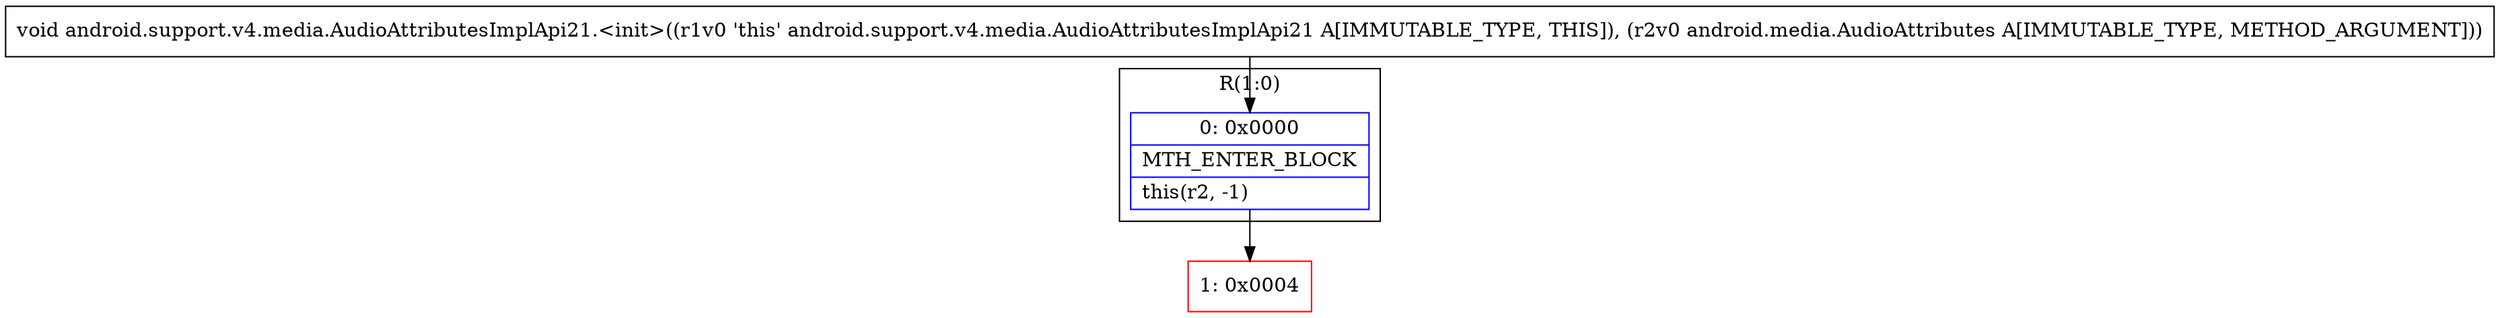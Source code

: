 digraph "CFG forandroid.support.v4.media.AudioAttributesImplApi21.\<init\>(Landroid\/media\/AudioAttributes;)V" {
subgraph cluster_Region_68689872 {
label = "R(1:0)";
node [shape=record,color=blue];
Node_0 [shape=record,label="{0\:\ 0x0000|MTH_ENTER_BLOCK\l|this(r2, \-1)\l}"];
}
Node_1 [shape=record,color=red,label="{1\:\ 0x0004}"];
MethodNode[shape=record,label="{void android.support.v4.media.AudioAttributesImplApi21.\<init\>((r1v0 'this' android.support.v4.media.AudioAttributesImplApi21 A[IMMUTABLE_TYPE, THIS]), (r2v0 android.media.AudioAttributes A[IMMUTABLE_TYPE, METHOD_ARGUMENT])) }"];
MethodNode -> Node_0;
Node_0 -> Node_1;
}

